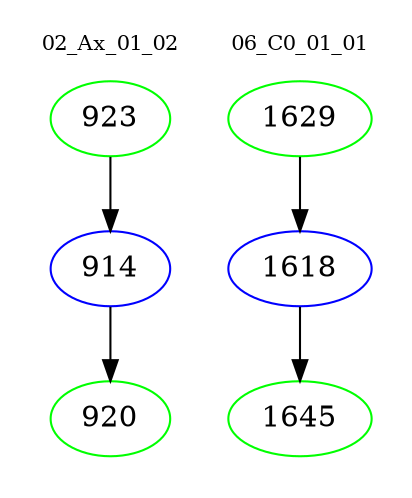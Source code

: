 digraph{
subgraph cluster_0 {
color = white
label = "02_Ax_01_02";
fontsize=10;
T0_923 [label="923", color="green"]
T0_923 -> T0_914 [color="black"]
T0_914 [label="914", color="blue"]
T0_914 -> T0_920 [color="black"]
T0_920 [label="920", color="green"]
}
subgraph cluster_1 {
color = white
label = "06_C0_01_01";
fontsize=10;
T1_1629 [label="1629", color="green"]
T1_1629 -> T1_1618 [color="black"]
T1_1618 [label="1618", color="blue"]
T1_1618 -> T1_1645 [color="black"]
T1_1645 [label="1645", color="green"]
}
}
